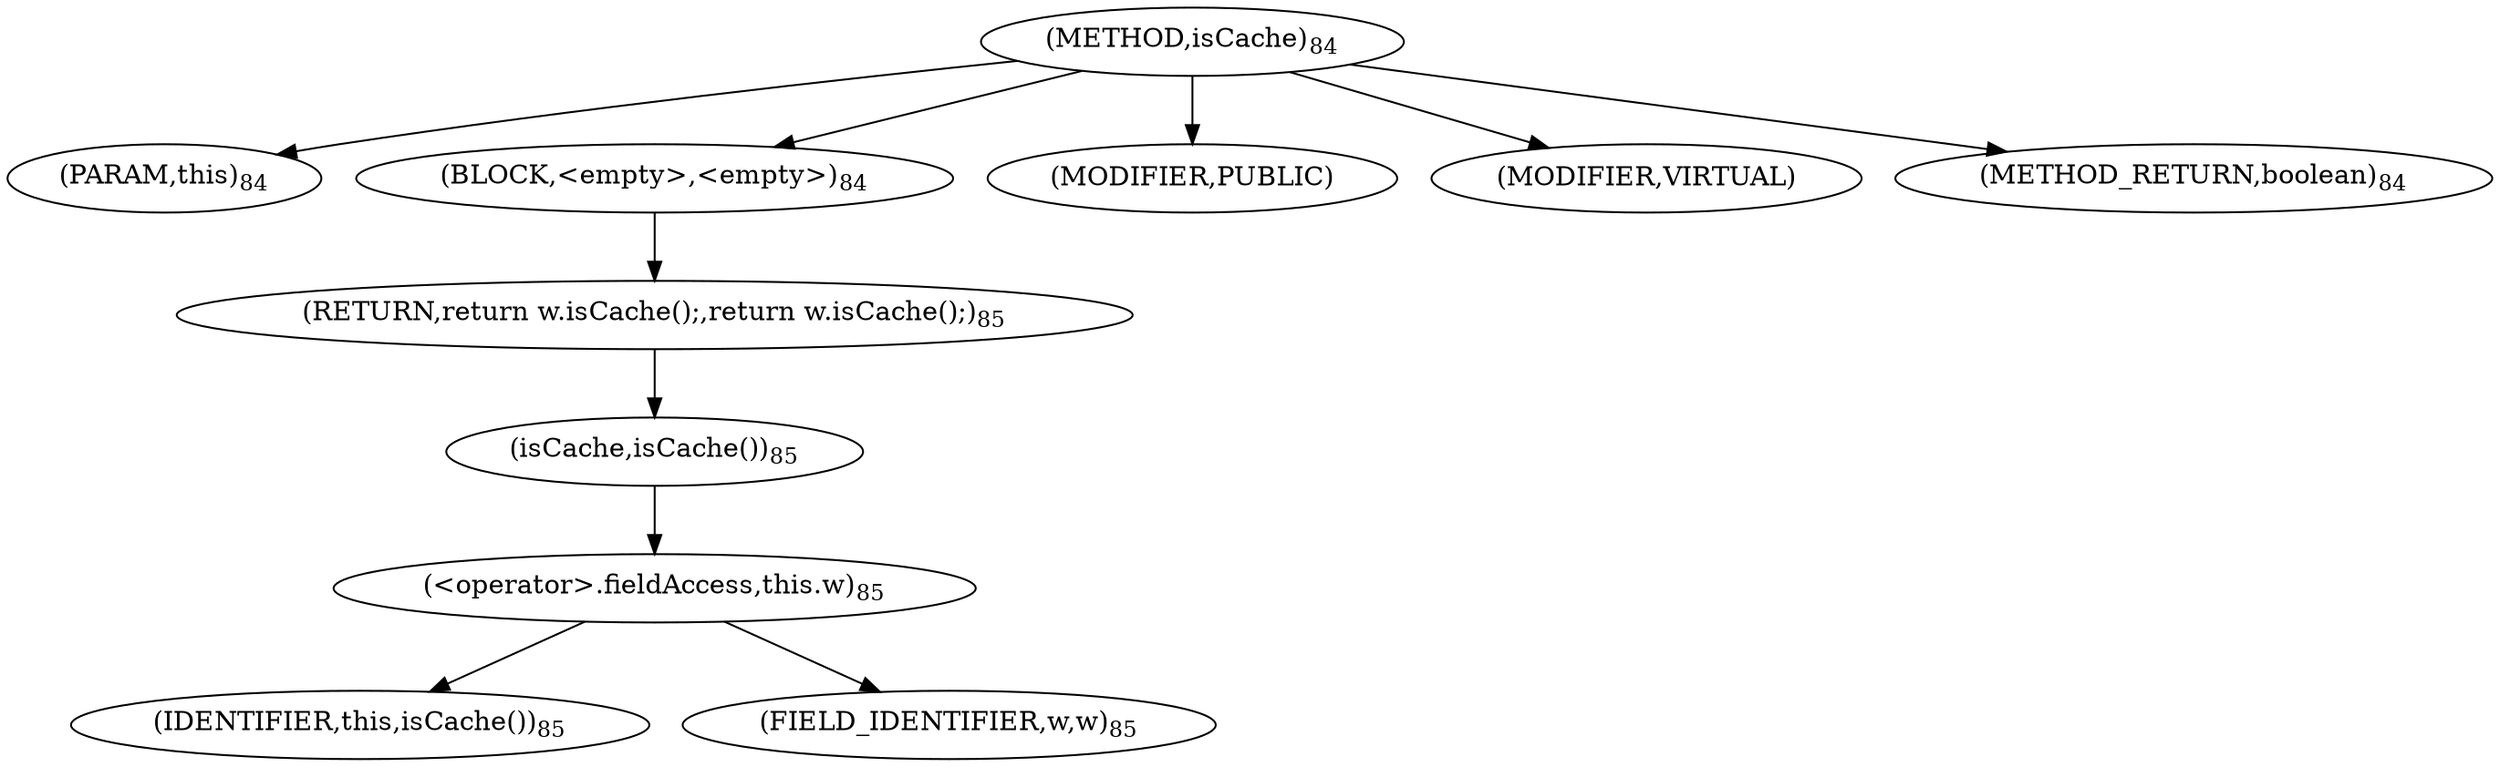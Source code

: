 digraph "isCache" {  
"70" [label = <(METHOD,isCache)<SUB>84</SUB>> ]
"71" [label = <(PARAM,this)<SUB>84</SUB>> ]
"72" [label = <(BLOCK,&lt;empty&gt;,&lt;empty&gt;)<SUB>84</SUB>> ]
"73" [label = <(RETURN,return w.isCache();,return w.isCache();)<SUB>85</SUB>> ]
"74" [label = <(isCache,isCache())<SUB>85</SUB>> ]
"75" [label = <(&lt;operator&gt;.fieldAccess,this.w)<SUB>85</SUB>> ]
"76" [label = <(IDENTIFIER,this,isCache())<SUB>85</SUB>> ]
"77" [label = <(FIELD_IDENTIFIER,w,w)<SUB>85</SUB>> ]
"78" [label = <(MODIFIER,PUBLIC)> ]
"79" [label = <(MODIFIER,VIRTUAL)> ]
"80" [label = <(METHOD_RETURN,boolean)<SUB>84</SUB>> ]
  "70" -> "71" 
  "70" -> "72" 
  "70" -> "78" 
  "70" -> "79" 
  "70" -> "80" 
  "72" -> "73" 
  "73" -> "74" 
  "74" -> "75" 
  "75" -> "76" 
  "75" -> "77" 
}
